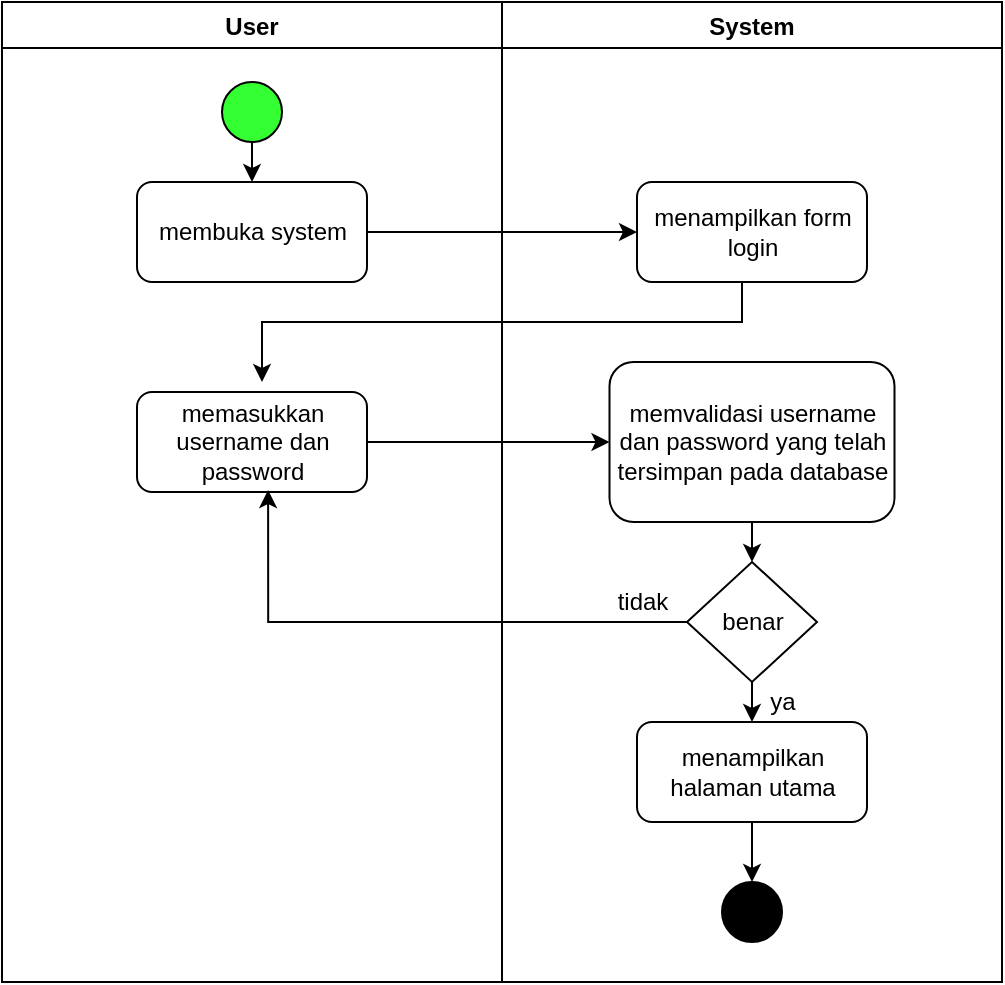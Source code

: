 <mxfile version="18.0.2" type="device"><diagram id="JCNp-cSJwZivJzZ73GW1" name="Page-1"><mxGraphModel dx="1108" dy="436" grid="1" gridSize="10" guides="1" tooltips="1" connect="1" arrows="1" fold="1" page="1" pageScale="1" pageWidth="850" pageHeight="1100" math="0" shadow="0"><root><mxCell id="0"/><mxCell id="1" parent="0"/><mxCell id="2Zq7XCNT-1_v_K_jTHgU-1" value="User" style="swimlane;startSize=23;" vertex="1" parent="1"><mxGeometry x="160" y="60" width="250" height="490" as="geometry"/></mxCell><mxCell id="2Zq7XCNT-1_v_K_jTHgU-3" value="" style="ellipse;whiteSpace=wrap;html=1;aspect=fixed;fillColor=#33FF33;" vertex="1" parent="2Zq7XCNT-1_v_K_jTHgU-1"><mxGeometry x="110" y="40" width="30" height="30" as="geometry"/></mxCell><mxCell id="2Zq7XCNT-1_v_K_jTHgU-4" value="membuka system" style="rounded=1;whiteSpace=wrap;html=1;" vertex="1" parent="2Zq7XCNT-1_v_K_jTHgU-1"><mxGeometry x="67.5" y="90" width="115" height="50" as="geometry"/></mxCell><mxCell id="2Zq7XCNT-1_v_K_jTHgU-6" value="memasukkan username dan password" style="rounded=1;whiteSpace=wrap;html=1;" vertex="1" parent="2Zq7XCNT-1_v_K_jTHgU-1"><mxGeometry x="67.5" y="195" width="115" height="50" as="geometry"/></mxCell><mxCell id="2Zq7XCNT-1_v_K_jTHgU-10" value="" style="endArrow=classic;html=1;rounded=0;entryX=0.5;entryY=0;entryDx=0;entryDy=0;exitX=0.5;exitY=1;exitDx=0;exitDy=0;" edge="1" parent="2Zq7XCNT-1_v_K_jTHgU-1" source="2Zq7XCNT-1_v_K_jTHgU-3" target="2Zq7XCNT-1_v_K_jTHgU-4"><mxGeometry width="50" height="50" relative="1" as="geometry"><mxPoint x="120" y="70" as="sourcePoint"/><mxPoint x="170" y="20" as="targetPoint"/></mxGeometry></mxCell><mxCell id="2Zq7XCNT-1_v_K_jTHgU-2" value="System" style="swimlane;startSize=23;" vertex="1" parent="1"><mxGeometry x="410" y="60" width="250" height="490" as="geometry"/></mxCell><mxCell id="2Zq7XCNT-1_v_K_jTHgU-5" value="menampilkan form login" style="rounded=1;whiteSpace=wrap;html=1;" vertex="1" parent="2Zq7XCNT-1_v_K_jTHgU-2"><mxGeometry x="67.5" y="90" width="115" height="50" as="geometry"/></mxCell><mxCell id="2Zq7XCNT-1_v_K_jTHgU-7" value="memvalidasi username dan password yang telah tersimpan pada database" style="rounded=1;whiteSpace=wrap;html=1;" vertex="1" parent="2Zq7XCNT-1_v_K_jTHgU-2"><mxGeometry x="53.75" y="180" width="142.5" height="80" as="geometry"/></mxCell><mxCell id="2Zq7XCNT-1_v_K_jTHgU-39" style="edgeStyle=orthogonalEdgeStyle;rounded=0;orthogonalLoop=1;jettySize=auto;html=1;" edge="1" parent="2Zq7XCNT-1_v_K_jTHgU-2" source="2Zq7XCNT-1_v_K_jTHgU-8" target="2Zq7XCNT-1_v_K_jTHgU-38"><mxGeometry relative="1" as="geometry"/></mxCell><mxCell id="2Zq7XCNT-1_v_K_jTHgU-8" value="menampilkan halaman utama" style="rounded=1;whiteSpace=wrap;html=1;" vertex="1" parent="2Zq7XCNT-1_v_K_jTHgU-2"><mxGeometry x="67.5" y="360" width="115" height="50" as="geometry"/></mxCell><mxCell id="2Zq7XCNT-1_v_K_jTHgU-9" value="benar" style="rhombus;whiteSpace=wrap;html=1;" vertex="1" parent="2Zq7XCNT-1_v_K_jTHgU-2"><mxGeometry x="92.5" y="280" width="65" height="60" as="geometry"/></mxCell><mxCell id="2Zq7XCNT-1_v_K_jTHgU-15" value="" style="endArrow=classic;html=1;rounded=0;entryX=0.5;entryY=0;entryDx=0;entryDy=0;exitX=0.5;exitY=1;exitDx=0;exitDy=0;" edge="1" parent="2Zq7XCNT-1_v_K_jTHgU-2" source="2Zq7XCNT-1_v_K_jTHgU-7" target="2Zq7XCNT-1_v_K_jTHgU-9"><mxGeometry width="50" height="50" relative="1" as="geometry"><mxPoint x="-57.5" y="230" as="sourcePoint"/><mxPoint x="63.75" y="230" as="targetPoint"/></mxGeometry></mxCell><mxCell id="2Zq7XCNT-1_v_K_jTHgU-16" value="" style="endArrow=classic;html=1;rounded=0;entryX=0.5;entryY=0;entryDx=0;entryDy=0;exitX=0.5;exitY=1;exitDx=0;exitDy=0;" edge="1" parent="2Zq7XCNT-1_v_K_jTHgU-2" source="2Zq7XCNT-1_v_K_jTHgU-9" target="2Zq7XCNT-1_v_K_jTHgU-8"><mxGeometry width="50" height="50" relative="1" as="geometry"><mxPoint x="545" y="330" as="sourcePoint"/><mxPoint x="545" y="350" as="targetPoint"/></mxGeometry></mxCell><mxCell id="2Zq7XCNT-1_v_K_jTHgU-19" value="tidak" style="text;html=1;align=center;verticalAlign=middle;resizable=0;points=[];autosize=1;strokeColor=none;fillColor=none;" vertex="1" parent="2Zq7XCNT-1_v_K_jTHgU-2"><mxGeometry x="50" y="290" width="40" height="20" as="geometry"/></mxCell><mxCell id="2Zq7XCNT-1_v_K_jTHgU-38" value="" style="ellipse;whiteSpace=wrap;html=1;aspect=fixed;fillColor=#000000;" vertex="1" parent="2Zq7XCNT-1_v_K_jTHgU-2"><mxGeometry x="110" y="440" width="30" height="30" as="geometry"/></mxCell><mxCell id="2Zq7XCNT-1_v_K_jTHgU-12" value="" style="endArrow=classic;html=1;rounded=0;entryX=0;entryY=0.5;entryDx=0;entryDy=0;exitX=1;exitY=0.5;exitDx=0;exitDy=0;" edge="1" parent="1" source="2Zq7XCNT-1_v_K_jTHgU-4" target="2Zq7XCNT-1_v_K_jTHgU-5"><mxGeometry width="50" height="50" relative="1" as="geometry"><mxPoint x="455" y="200" as="sourcePoint"/><mxPoint x="455" y="220" as="targetPoint"/></mxGeometry></mxCell><mxCell id="2Zq7XCNT-1_v_K_jTHgU-13" style="edgeStyle=orthogonalEdgeStyle;rounded=0;orthogonalLoop=1;jettySize=auto;html=1;" edge="1" parent="1" source="2Zq7XCNT-1_v_K_jTHgU-5"><mxGeometry relative="1" as="geometry"><mxPoint x="290" y="250" as="targetPoint"/><Array as="points"><mxPoint x="530" y="220"/><mxPoint x="290" y="220"/></Array></mxGeometry></mxCell><mxCell id="2Zq7XCNT-1_v_K_jTHgU-14" value="" style="endArrow=classic;html=1;rounded=0;entryX=0;entryY=0.5;entryDx=0;entryDy=0;exitX=1;exitY=0.5;exitDx=0;exitDy=0;" edge="1" parent="1" source="2Zq7XCNT-1_v_K_jTHgU-6" target="2Zq7XCNT-1_v_K_jTHgU-7"><mxGeometry width="50" height="50" relative="1" as="geometry"><mxPoint x="352.5" y="185" as="sourcePoint"/><mxPoint x="487.5" y="185" as="targetPoint"/></mxGeometry></mxCell><mxCell id="2Zq7XCNT-1_v_K_jTHgU-17" value="ya" style="text;html=1;align=center;verticalAlign=middle;resizable=0;points=[];autosize=1;strokeColor=none;fillColor=none;" vertex="1" parent="1"><mxGeometry x="535" y="400" width="30" height="20" as="geometry"/></mxCell><mxCell id="2Zq7XCNT-1_v_K_jTHgU-18" style="edgeStyle=orthogonalEdgeStyle;rounded=0;orthogonalLoop=1;jettySize=auto;html=1;entryX=0.57;entryY=0.98;entryDx=0;entryDy=0;entryPerimeter=0;" edge="1" parent="1" source="2Zq7XCNT-1_v_K_jTHgU-9" target="2Zq7XCNT-1_v_K_jTHgU-6"><mxGeometry relative="1" as="geometry"/></mxCell></root></mxGraphModel></diagram></mxfile>